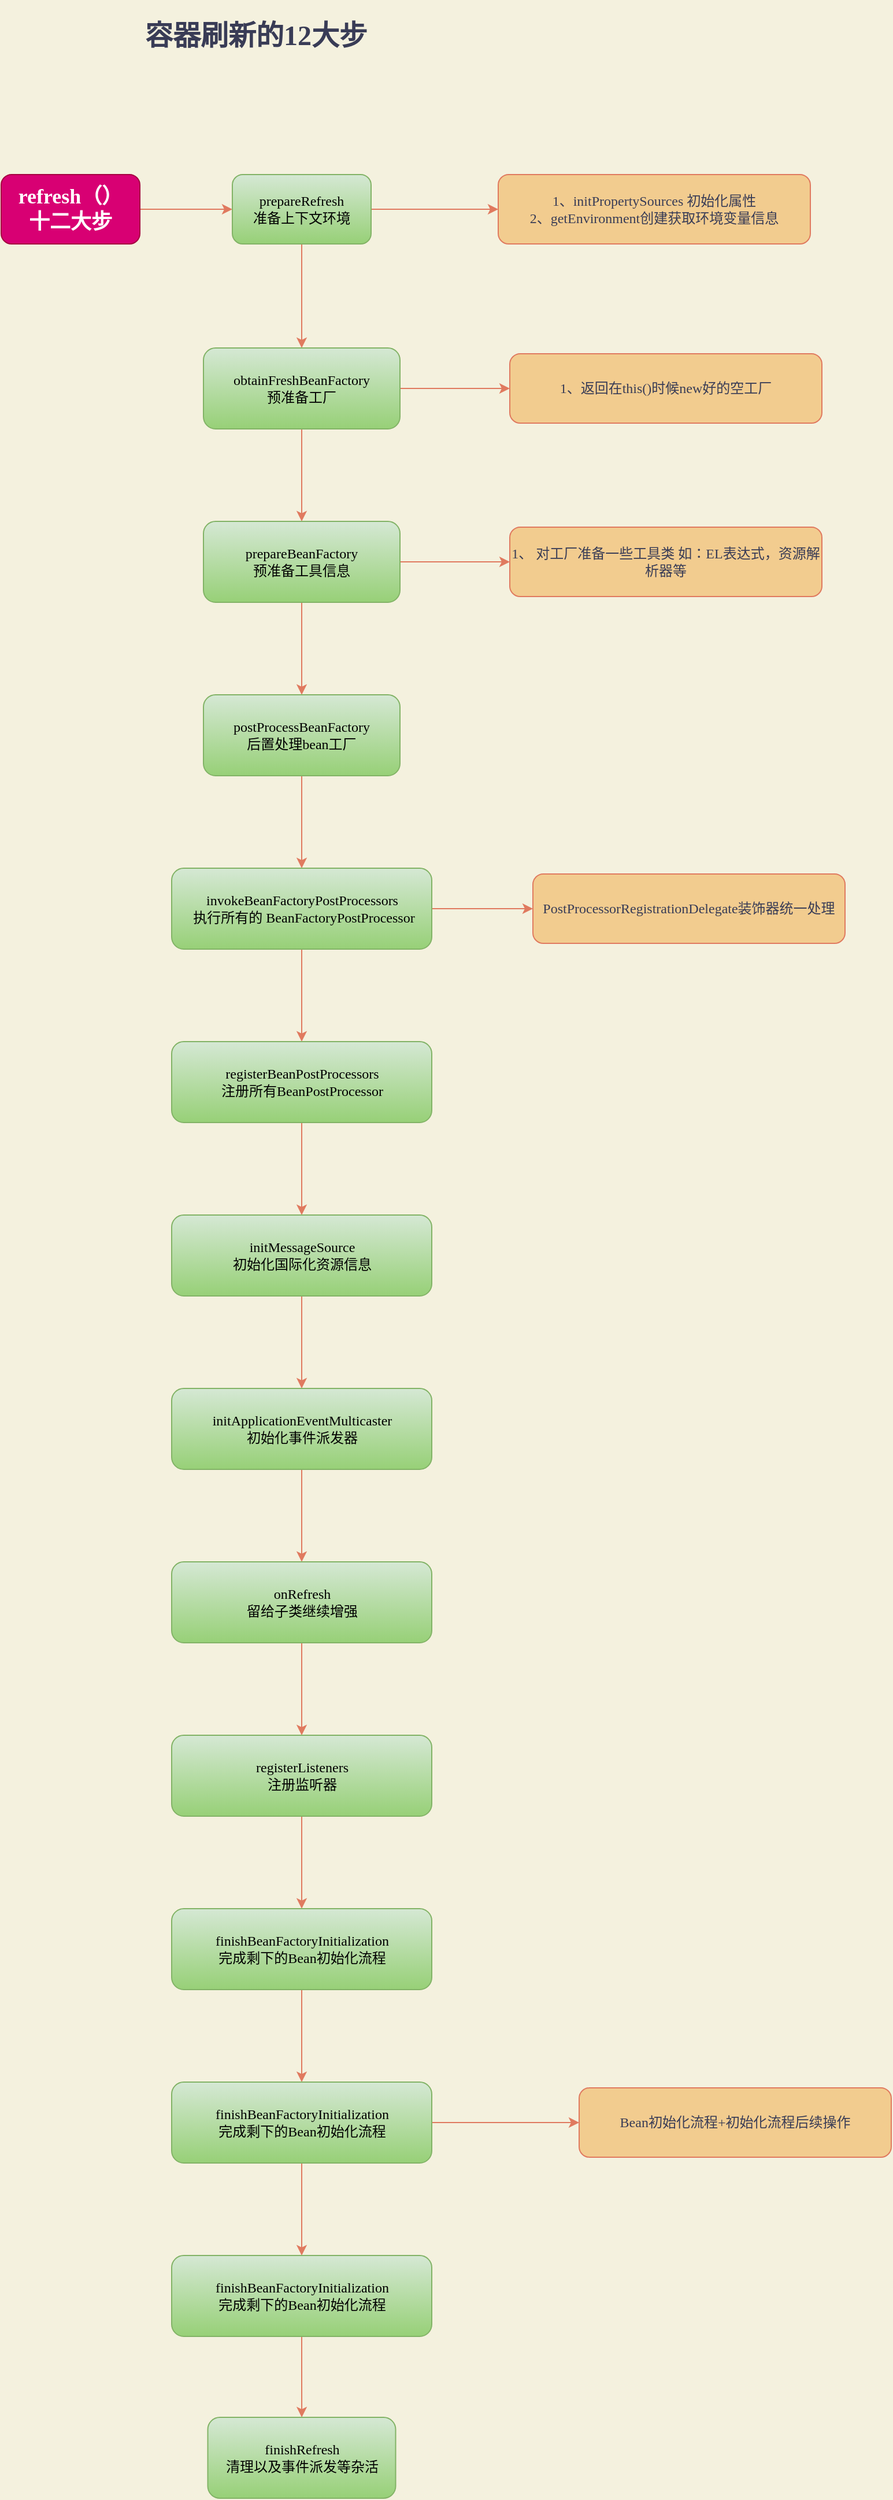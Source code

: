 <mxfile version="18.0.1" type="device"><diagram id="G0G6ft2l7NGfaG3M-63E" name="第 1 页"><mxGraphModel dx="1102" dy="1025" grid="1" gridSize="10" guides="1" tooltips="1" connect="1" arrows="1" fold="1" page="1" pageScale="1" pageWidth="3300" pageHeight="4681" background="#F4F1DE" math="0" shadow="0"><root><mxCell id="0"/><mxCell id="1" parent="0"/><mxCell id="FQjSjVUGfeH6MWeQi8i--1" value="&lt;h1&gt;&lt;b&gt;&lt;font face=&quot;Comic Sans MS&quot;&gt;容器刷新的12大步&lt;/font&gt;&lt;/b&gt;&lt;/h1&gt;" style="text;html=1;align=center;verticalAlign=middle;resizable=0;points=[];autosize=1;strokeColor=none;fillColor=none;fontColor=#393C56;" parent="1" vertex="1"><mxGeometry x="185" y="25" width="210" height="50" as="geometry"/></mxCell><mxCell id="JZd1r6DNUWW2xSW6rzVn-3" style="edgeStyle=orthogonalEdgeStyle;curved=0;rounded=1;sketch=0;orthogonalLoop=1;jettySize=auto;html=1;fontFamily=Comic Sans MS;fontColor=#393C56;strokeColor=#E07A5F;fillColor=#F2CC8F;" edge="1" parent="1" source="JZd1r6DNUWW2xSW6rzVn-1" target="JZd1r6DNUWW2xSW6rzVn-2"><mxGeometry relative="1" as="geometry"/></mxCell><mxCell id="JZd1r6DNUWW2xSW6rzVn-1" value="&lt;h2&gt;&lt;font face=&quot;Comic Sans MS&quot;&gt;refresh（）&lt;br&gt;十二大步&lt;/font&gt;&lt;/h2&gt;" style="rounded=1;whiteSpace=wrap;html=1;fillColor=#d80073;strokeColor=#A50040;fontColor=#ffffff;" vertex="1" parent="1"><mxGeometry x="70" y="170" width="120" height="60" as="geometry"/></mxCell><mxCell id="JZd1r6DNUWW2xSW6rzVn-5" value="" style="edgeStyle=orthogonalEdgeStyle;curved=0;rounded=1;sketch=0;orthogonalLoop=1;jettySize=auto;html=1;fontFamily=Comic Sans MS;fontColor=#393C56;strokeColor=#E07A5F;fillColor=#F2CC8F;" edge="1" parent="1" source="JZd1r6DNUWW2xSW6rzVn-2" target="JZd1r6DNUWW2xSW6rzVn-4"><mxGeometry relative="1" as="geometry"/></mxCell><mxCell id="JZd1r6DNUWW2xSW6rzVn-7" value="" style="edgeStyle=orthogonalEdgeStyle;curved=0;rounded=1;sketch=0;orthogonalLoop=1;jettySize=auto;html=1;fontFamily=Comic Sans MS;fontColor=#393C56;strokeColor=#E07A5F;fillColor=#F2CC8F;" edge="1" parent="1" source="JZd1r6DNUWW2xSW6rzVn-2" target="JZd1r6DNUWW2xSW6rzVn-6"><mxGeometry relative="1" as="geometry"/></mxCell><mxCell id="JZd1r6DNUWW2xSW6rzVn-2" value="prepareRefresh&lt;br&gt;准备上下文环境" style="rounded=1;whiteSpace=wrap;html=1;sketch=0;fontFamily=Comic Sans MS;strokeColor=#82b366;fillColor=#d5e8d4;gradientColor=#97d077;" vertex="1" parent="1"><mxGeometry x="270" y="170" width="120" height="60" as="geometry"/></mxCell><mxCell id="JZd1r6DNUWW2xSW6rzVn-4" value="1、initPropertySources 初始化属性&lt;br&gt;2、getEnvironment创建获取环境变量信息" style="rounded=1;whiteSpace=wrap;html=1;sketch=0;fontFamily=Comic Sans MS;fontColor=#393C56;strokeColor=#E07A5F;fillColor=#F2CC8F;" vertex="1" parent="1"><mxGeometry x="500" y="170" width="270" height="60" as="geometry"/></mxCell><mxCell id="JZd1r6DNUWW2xSW6rzVn-9" value="" style="edgeStyle=orthogonalEdgeStyle;curved=0;rounded=1;sketch=0;orthogonalLoop=1;jettySize=auto;html=1;fontFamily=Comic Sans MS;fontColor=#393C56;strokeColor=#E07A5F;fillColor=#F2CC8F;" edge="1" parent="1" source="JZd1r6DNUWW2xSW6rzVn-6" target="JZd1r6DNUWW2xSW6rzVn-8"><mxGeometry relative="1" as="geometry"/></mxCell><mxCell id="JZd1r6DNUWW2xSW6rzVn-11" value="" style="edgeStyle=orthogonalEdgeStyle;curved=0;rounded=1;sketch=0;orthogonalLoop=1;jettySize=auto;html=1;fontFamily=Comic Sans MS;fontColor=#393C56;strokeColor=#E07A5F;fillColor=#F2CC8F;" edge="1" parent="1" source="JZd1r6DNUWW2xSW6rzVn-6" target="JZd1r6DNUWW2xSW6rzVn-10"><mxGeometry relative="1" as="geometry"/></mxCell><mxCell id="JZd1r6DNUWW2xSW6rzVn-6" value="obtainFreshBeanFactory&lt;br&gt;预准备工厂" style="rounded=1;whiteSpace=wrap;html=1;sketch=0;fontFamily=Comic Sans MS;strokeColor=#82b366;fillColor=#d5e8d4;gradientColor=#97d077;" vertex="1" parent="1"><mxGeometry x="245" y="320" width="170" height="70" as="geometry"/></mxCell><mxCell id="JZd1r6DNUWW2xSW6rzVn-8" value="1、返回在this()时候new好的空工厂" style="rounded=1;whiteSpace=wrap;html=1;sketch=0;fontFamily=Comic Sans MS;fontColor=#393C56;strokeColor=#E07A5F;fillColor=#F2CC8F;" vertex="1" parent="1"><mxGeometry x="510" y="325" width="270" height="60" as="geometry"/></mxCell><mxCell id="JZd1r6DNUWW2xSW6rzVn-14" value="" style="edgeStyle=orthogonalEdgeStyle;curved=0;rounded=1;sketch=0;orthogonalLoop=1;jettySize=auto;html=1;fontFamily=Comic Sans MS;fontColor=#393C56;strokeColor=#E07A5F;fillColor=#F2CC8F;" edge="1" parent="1" source="JZd1r6DNUWW2xSW6rzVn-10" target="JZd1r6DNUWW2xSW6rzVn-13"><mxGeometry relative="1" as="geometry"/></mxCell><mxCell id="JZd1r6DNUWW2xSW6rzVn-15" value="" style="edgeStyle=orthogonalEdgeStyle;curved=0;rounded=1;sketch=0;orthogonalLoop=1;jettySize=auto;html=1;fontFamily=Comic Sans MS;fontColor=#393C56;strokeColor=#E07A5F;fillColor=#F2CC8F;" edge="1" parent="1" source="JZd1r6DNUWW2xSW6rzVn-10" target="JZd1r6DNUWW2xSW6rzVn-12"><mxGeometry relative="1" as="geometry"/></mxCell><mxCell id="JZd1r6DNUWW2xSW6rzVn-10" value="prepareBeanFactory&lt;br&gt;预准备工具信息" style="rounded=1;whiteSpace=wrap;html=1;sketch=0;fontFamily=Comic Sans MS;strokeColor=#82b366;fillColor=#d5e8d4;gradientColor=#97d077;" vertex="1" parent="1"><mxGeometry x="245" y="470" width="170" height="70" as="geometry"/></mxCell><mxCell id="JZd1r6DNUWW2xSW6rzVn-12" value="1、 对工厂准备一些工具类 如：EL表达式，资源解析器等" style="rounded=1;whiteSpace=wrap;html=1;sketch=0;fontFamily=Comic Sans MS;fontColor=#393C56;strokeColor=#E07A5F;fillColor=#F2CC8F;" vertex="1" parent="1"><mxGeometry x="510" y="475" width="270" height="60" as="geometry"/></mxCell><mxCell id="JZd1r6DNUWW2xSW6rzVn-17" value="" style="edgeStyle=orthogonalEdgeStyle;curved=0;rounded=1;sketch=0;orthogonalLoop=1;jettySize=auto;html=1;fontFamily=Comic Sans MS;fontColor=#393C56;strokeColor=#E07A5F;fillColor=#F2CC8F;" edge="1" parent="1" source="JZd1r6DNUWW2xSW6rzVn-13" target="JZd1r6DNUWW2xSW6rzVn-16"><mxGeometry relative="1" as="geometry"/></mxCell><mxCell id="JZd1r6DNUWW2xSW6rzVn-13" value="postProcessBeanFactory&lt;br&gt;后置处理bean工厂" style="rounded=1;whiteSpace=wrap;html=1;sketch=0;fontFamily=Comic Sans MS;strokeColor=#82b366;fillColor=#d5e8d4;gradientColor=#97d077;" vertex="1" parent="1"><mxGeometry x="245" y="620" width="170" height="70" as="geometry"/></mxCell><mxCell id="JZd1r6DNUWW2xSW6rzVn-19" value="" style="edgeStyle=orthogonalEdgeStyle;curved=0;rounded=1;sketch=0;orthogonalLoop=1;jettySize=auto;html=1;fontFamily=Comic Sans MS;fontColor=#393C56;strokeColor=#E07A5F;fillColor=#F2CC8F;" edge="1" parent="1" source="JZd1r6DNUWW2xSW6rzVn-16" target="JZd1r6DNUWW2xSW6rzVn-18"><mxGeometry relative="1" as="geometry"/></mxCell><mxCell id="JZd1r6DNUWW2xSW6rzVn-21" value="" style="edgeStyle=orthogonalEdgeStyle;curved=0;rounded=1;sketch=0;orthogonalLoop=1;jettySize=auto;html=1;fontFamily=Comic Sans MS;fontColor=#393C56;strokeColor=#E07A5F;fillColor=#F2CC8F;" edge="1" parent="1" source="JZd1r6DNUWW2xSW6rzVn-16" target="JZd1r6DNUWW2xSW6rzVn-20"><mxGeometry relative="1" as="geometry"/></mxCell><mxCell id="JZd1r6DNUWW2xSW6rzVn-16" value="invokeBeanFactoryPostProcessors&lt;br&gt;&amp;nbsp;执行所有的 BeanFactoryPostProcessor" style="rounded=1;whiteSpace=wrap;html=1;sketch=0;fontFamily=Comic Sans MS;strokeColor=#82b366;fillColor=#d5e8d4;gradientColor=#97d077;" vertex="1" parent="1"><mxGeometry x="217.5" y="770" width="225" height="70" as="geometry"/></mxCell><mxCell id="JZd1r6DNUWW2xSW6rzVn-18" value="PostProcessorRegistrationDelegate装饰器统一处理" style="rounded=1;whiteSpace=wrap;html=1;sketch=0;fontFamily=Comic Sans MS;fontColor=#393C56;strokeColor=#E07A5F;fillColor=#F2CC8F;" vertex="1" parent="1"><mxGeometry x="530" y="775" width="270" height="60" as="geometry"/></mxCell><mxCell id="JZd1r6DNUWW2xSW6rzVn-23" value="" style="edgeStyle=orthogonalEdgeStyle;curved=0;rounded=1;sketch=0;orthogonalLoop=1;jettySize=auto;html=1;fontFamily=Comic Sans MS;fontColor=#393C56;strokeColor=#E07A5F;fillColor=#F2CC8F;" edge="1" parent="1" source="JZd1r6DNUWW2xSW6rzVn-20" target="JZd1r6DNUWW2xSW6rzVn-22"><mxGeometry relative="1" as="geometry"/></mxCell><mxCell id="JZd1r6DNUWW2xSW6rzVn-20" value="registerBeanPostProcessors&lt;br&gt;注册所有BeanPostProcessor" style="rounded=1;whiteSpace=wrap;html=1;sketch=0;fontFamily=Comic Sans MS;strokeColor=#82b366;fillColor=#d5e8d4;gradientColor=#97d077;" vertex="1" parent="1"><mxGeometry x="217.5" y="920" width="225" height="70" as="geometry"/></mxCell><mxCell id="JZd1r6DNUWW2xSW6rzVn-25" value="" style="edgeStyle=orthogonalEdgeStyle;curved=0;rounded=1;sketch=0;orthogonalLoop=1;jettySize=auto;html=1;fontFamily=Comic Sans MS;fontColor=#393C56;strokeColor=#E07A5F;fillColor=#F2CC8F;" edge="1" parent="1" source="JZd1r6DNUWW2xSW6rzVn-22" target="JZd1r6DNUWW2xSW6rzVn-24"><mxGeometry relative="1" as="geometry"/></mxCell><mxCell id="JZd1r6DNUWW2xSW6rzVn-22" value="initMessageSource&lt;br&gt;初始化国际化资源信息" style="rounded=1;whiteSpace=wrap;html=1;sketch=0;fontFamily=Comic Sans MS;strokeColor=#82b366;fillColor=#d5e8d4;gradientColor=#97d077;" vertex="1" parent="1"><mxGeometry x="217.5" y="1070" width="225" height="70" as="geometry"/></mxCell><mxCell id="JZd1r6DNUWW2xSW6rzVn-27" value="" style="edgeStyle=orthogonalEdgeStyle;curved=0;rounded=1;sketch=0;orthogonalLoop=1;jettySize=auto;html=1;fontFamily=Comic Sans MS;fontColor=#393C56;strokeColor=#E07A5F;fillColor=#F2CC8F;" edge="1" parent="1" source="JZd1r6DNUWW2xSW6rzVn-24" target="JZd1r6DNUWW2xSW6rzVn-26"><mxGeometry relative="1" as="geometry"/></mxCell><mxCell id="JZd1r6DNUWW2xSW6rzVn-24" value="initApplicationEventMulticaster&lt;br&gt;初始化事件派发器" style="rounded=1;whiteSpace=wrap;html=1;sketch=0;fontFamily=Comic Sans MS;strokeColor=#82b366;fillColor=#d5e8d4;gradientColor=#97d077;" vertex="1" parent="1"><mxGeometry x="217.5" y="1220" width="225" height="70" as="geometry"/></mxCell><mxCell id="JZd1r6DNUWW2xSW6rzVn-29" value="" style="edgeStyle=orthogonalEdgeStyle;curved=0;rounded=1;sketch=0;orthogonalLoop=1;jettySize=auto;html=1;fontFamily=Comic Sans MS;fontColor=#393C56;strokeColor=#E07A5F;fillColor=#F2CC8F;" edge="1" parent="1" source="JZd1r6DNUWW2xSW6rzVn-26" target="JZd1r6DNUWW2xSW6rzVn-28"><mxGeometry relative="1" as="geometry"/></mxCell><mxCell id="JZd1r6DNUWW2xSW6rzVn-26" value="onRefresh&lt;br&gt;留给子类继续增强" style="rounded=1;whiteSpace=wrap;html=1;sketch=0;fontFamily=Comic Sans MS;strokeColor=#82b366;fillColor=#d5e8d4;gradientColor=#97d077;" vertex="1" parent="1"><mxGeometry x="217.5" y="1370" width="225" height="70" as="geometry"/></mxCell><mxCell id="JZd1r6DNUWW2xSW6rzVn-31" value="" style="edgeStyle=orthogonalEdgeStyle;curved=0;rounded=1;sketch=0;orthogonalLoop=1;jettySize=auto;html=1;fontFamily=Comic Sans MS;fontColor=#393C56;strokeColor=#E07A5F;fillColor=#F2CC8F;" edge="1" parent="1" source="JZd1r6DNUWW2xSW6rzVn-28" target="JZd1r6DNUWW2xSW6rzVn-30"><mxGeometry relative="1" as="geometry"/></mxCell><mxCell id="JZd1r6DNUWW2xSW6rzVn-28" value="registerListeners&lt;br&gt;注册监听器" style="rounded=1;whiteSpace=wrap;html=1;sketch=0;fontFamily=Comic Sans MS;strokeColor=#82b366;fillColor=#d5e8d4;gradientColor=#97d077;" vertex="1" parent="1"><mxGeometry x="217.5" y="1520" width="225" height="70" as="geometry"/></mxCell><mxCell id="JZd1r6DNUWW2xSW6rzVn-33" value="" style="edgeStyle=orthogonalEdgeStyle;curved=0;rounded=1;sketch=0;orthogonalLoop=1;jettySize=auto;html=1;fontFamily=Comic Sans MS;fontColor=#393C56;strokeColor=#E07A5F;fillColor=#F2CC8F;" edge="1" parent="1" source="JZd1r6DNUWW2xSW6rzVn-30" target="JZd1r6DNUWW2xSW6rzVn-32"><mxGeometry relative="1" as="geometry"/></mxCell><mxCell id="JZd1r6DNUWW2xSW6rzVn-30" value="finishBeanFactoryInitialization&lt;br&gt;完成剩下的Bean初始化流程" style="rounded=1;whiteSpace=wrap;html=1;sketch=0;fontFamily=Comic Sans MS;strokeColor=#82b366;fillColor=#d5e8d4;gradientColor=#97d077;" vertex="1" parent="1"><mxGeometry x="217.5" y="1670" width="225" height="70" as="geometry"/></mxCell><mxCell id="JZd1r6DNUWW2xSW6rzVn-35" style="edgeStyle=orthogonalEdgeStyle;curved=0;rounded=1;sketch=0;orthogonalLoop=1;jettySize=auto;html=1;entryX=0;entryY=0.5;entryDx=0;entryDy=0;fontFamily=Comic Sans MS;fontColor=#393C56;strokeColor=#E07A5F;fillColor=#F2CC8F;" edge="1" parent="1" source="JZd1r6DNUWW2xSW6rzVn-32" target="JZd1r6DNUWW2xSW6rzVn-34"><mxGeometry relative="1" as="geometry"/></mxCell><mxCell id="JZd1r6DNUWW2xSW6rzVn-37" value="" style="edgeStyle=orthogonalEdgeStyle;curved=0;rounded=1;sketch=0;orthogonalLoop=1;jettySize=auto;html=1;fontFamily=Comic Sans MS;fontColor=#393C56;strokeColor=#E07A5F;fillColor=#F2CC8F;" edge="1" parent="1" source="JZd1r6DNUWW2xSW6rzVn-32" target="JZd1r6DNUWW2xSW6rzVn-36"><mxGeometry relative="1" as="geometry"/></mxCell><mxCell id="JZd1r6DNUWW2xSW6rzVn-32" value="finishBeanFactoryInitialization&lt;br&gt;完成剩下的Bean初始化流程" style="rounded=1;whiteSpace=wrap;html=1;sketch=0;fontFamily=Comic Sans MS;strokeColor=#82b366;fillColor=#d5e8d4;gradientColor=#97d077;" vertex="1" parent="1"><mxGeometry x="217.5" y="1820" width="225" height="70" as="geometry"/></mxCell><mxCell id="JZd1r6DNUWW2xSW6rzVn-34" value="Bean初始化流程+初始化流程后续操作" style="rounded=1;whiteSpace=wrap;html=1;sketch=0;fontFamily=Comic Sans MS;fontColor=#393C56;strokeColor=#E07A5F;fillColor=#F2CC8F;" vertex="1" parent="1"><mxGeometry x="570" y="1825" width="270" height="60" as="geometry"/></mxCell><mxCell id="JZd1r6DNUWW2xSW6rzVn-39" value="" style="edgeStyle=orthogonalEdgeStyle;curved=0;rounded=1;sketch=0;orthogonalLoop=1;jettySize=auto;html=1;fontFamily=Comic Sans MS;fontColor=#393C56;strokeColor=#E07A5F;fillColor=#F2CC8F;" edge="1" parent="1" source="JZd1r6DNUWW2xSW6rzVn-36" target="JZd1r6DNUWW2xSW6rzVn-38"><mxGeometry relative="1" as="geometry"/></mxCell><mxCell id="JZd1r6DNUWW2xSW6rzVn-36" value="finishBeanFactoryInitialization&lt;br&gt;完成剩下的Bean初始化流程" style="rounded=1;whiteSpace=wrap;html=1;sketch=0;fontFamily=Comic Sans MS;strokeColor=#82b366;fillColor=#d5e8d4;gradientColor=#97d077;" vertex="1" parent="1"><mxGeometry x="217.5" y="1970" width="225" height="70" as="geometry"/></mxCell><mxCell id="JZd1r6DNUWW2xSW6rzVn-38" value="finishRefresh&lt;br&gt;清理以及事件派发等杂活" style="rounded=1;whiteSpace=wrap;html=1;sketch=0;fontFamily=Comic Sans MS;strokeColor=#82b366;fillColor=#d5e8d4;gradientColor=#97d077;" vertex="1" parent="1"><mxGeometry x="248.75" y="2110" width="162.5" height="70" as="geometry"/></mxCell></root></mxGraphModel></diagram></mxfile>